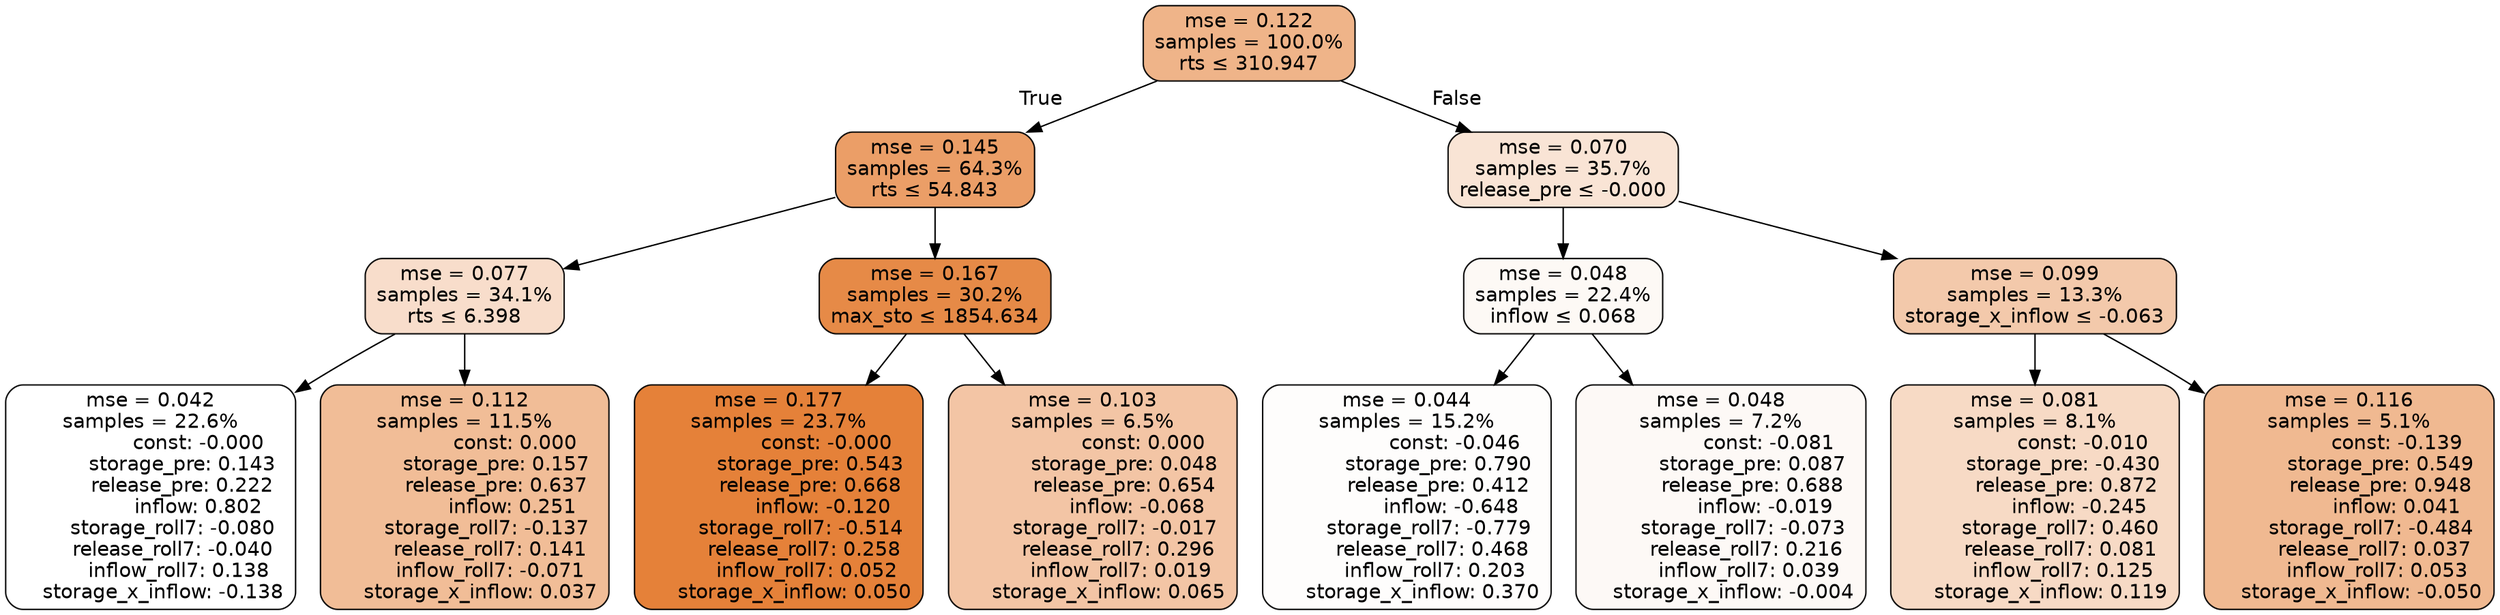 digraph tree {
bgcolor="transparent"
node [shape=rectangle, style="filled, rounded", color="black", fontname=helvetica] ;
edge [fontname=helvetica] ;
	"0" [label="mse = 0.122
samples = 100.0%
rts &le; 310.947", fillcolor="#efb489"]
	"1" [label="mse = 0.145
samples = 64.3%
rts &le; 54.843", fillcolor="#eb9e67"]
	"2" [label="mse = 0.077
samples = 34.1%
rts &le; 6.398", fillcolor="#f8ddcb"]
	"3" [label="mse = 0.042
samples = 22.6%
               const: -0.000
          storage_pre: 0.143
          release_pre: 0.222
               inflow: 0.802
       storage_roll7: -0.080
       release_roll7: -0.040
         inflow_roll7: 0.138
    storage_x_inflow: -0.138", fillcolor="#ffffff"]
	"4" [label="mse = 0.112
samples = 11.5%
                const: 0.000
          storage_pre: 0.157
          release_pre: 0.637
               inflow: 0.251
       storage_roll7: -0.137
        release_roll7: 0.141
        inflow_roll7: -0.071
     storage_x_inflow: 0.037", fillcolor="#f1bd97"]
	"5" [label="mse = 0.167
samples = 30.2%
max_sto &le; 1854.634", fillcolor="#e68a47"]
	"6" [label="mse = 0.177
samples = 23.7%
               const: -0.000
          storage_pre: 0.543
          release_pre: 0.668
              inflow: -0.120
       storage_roll7: -0.514
        release_roll7: 0.258
         inflow_roll7: 0.052
     storage_x_inflow: 0.050", fillcolor="#e58139"]
	"7" [label="mse = 0.103
samples = 6.5%
                const: 0.000
          storage_pre: 0.048
          release_pre: 0.654
              inflow: -0.068
       storage_roll7: -0.017
        release_roll7: 0.296
         inflow_roll7: 0.019
     storage_x_inflow: 0.065", fillcolor="#f3c5a5"]
	"8" [label="mse = 0.070
samples = 35.7%
release_pre &le; -0.000", fillcolor="#f9e4d5"]
	"9" [label="mse = 0.048
samples = 22.4%
inflow &le; 0.068", fillcolor="#fdf9f5"]
	"10" [label="mse = 0.044
samples = 15.2%
               const: -0.046
          storage_pre: 0.790
          release_pre: 0.412
              inflow: -0.648
       storage_roll7: -0.779
        release_roll7: 0.468
         inflow_roll7: 0.203
     storage_x_inflow: 0.370", fillcolor="#fefdfc"]
	"11" [label="mse = 0.048
samples = 7.2%
               const: -0.081
          storage_pre: 0.087
          release_pre: 0.688
              inflow: -0.019
       storage_roll7: -0.073
        release_roll7: 0.216
         inflow_roll7: 0.039
    storage_x_inflow: -0.004", fillcolor="#fdf9f6"]
	"12" [label="mse = 0.099
samples = 13.3%
storage_x_inflow &le; -0.063", fillcolor="#f3c9ab"]
	"13" [label="mse = 0.081
samples = 8.1%
               const: -0.010
         storage_pre: -0.430
          release_pre: 0.872
              inflow: -0.245
        storage_roll7: 0.460
        release_roll7: 0.081
         inflow_roll7: 0.125
     storage_x_inflow: 0.119", fillcolor="#f7dac5"]
	"14" [label="mse = 0.116
samples = 5.1%
               const: -0.139
          storage_pre: 0.549
          release_pre: 0.948
               inflow: 0.041
       storage_roll7: -0.484
        release_roll7: 0.037
         inflow_roll7: 0.053
    storage_x_inflow: -0.050", fillcolor="#f0b991"]

	"0" -> "1" [labeldistance=2.5, labelangle=45, headlabel="True"]
	"1" -> "2"
	"2" -> "3"
	"2" -> "4"
	"1" -> "5"
	"5" -> "6"
	"5" -> "7"
	"0" -> "8" [labeldistance=2.5, labelangle=-45, headlabel="False"]
	"8" -> "9"
	"9" -> "10"
	"9" -> "11"
	"8" -> "12"
	"12" -> "13"
	"12" -> "14"
}